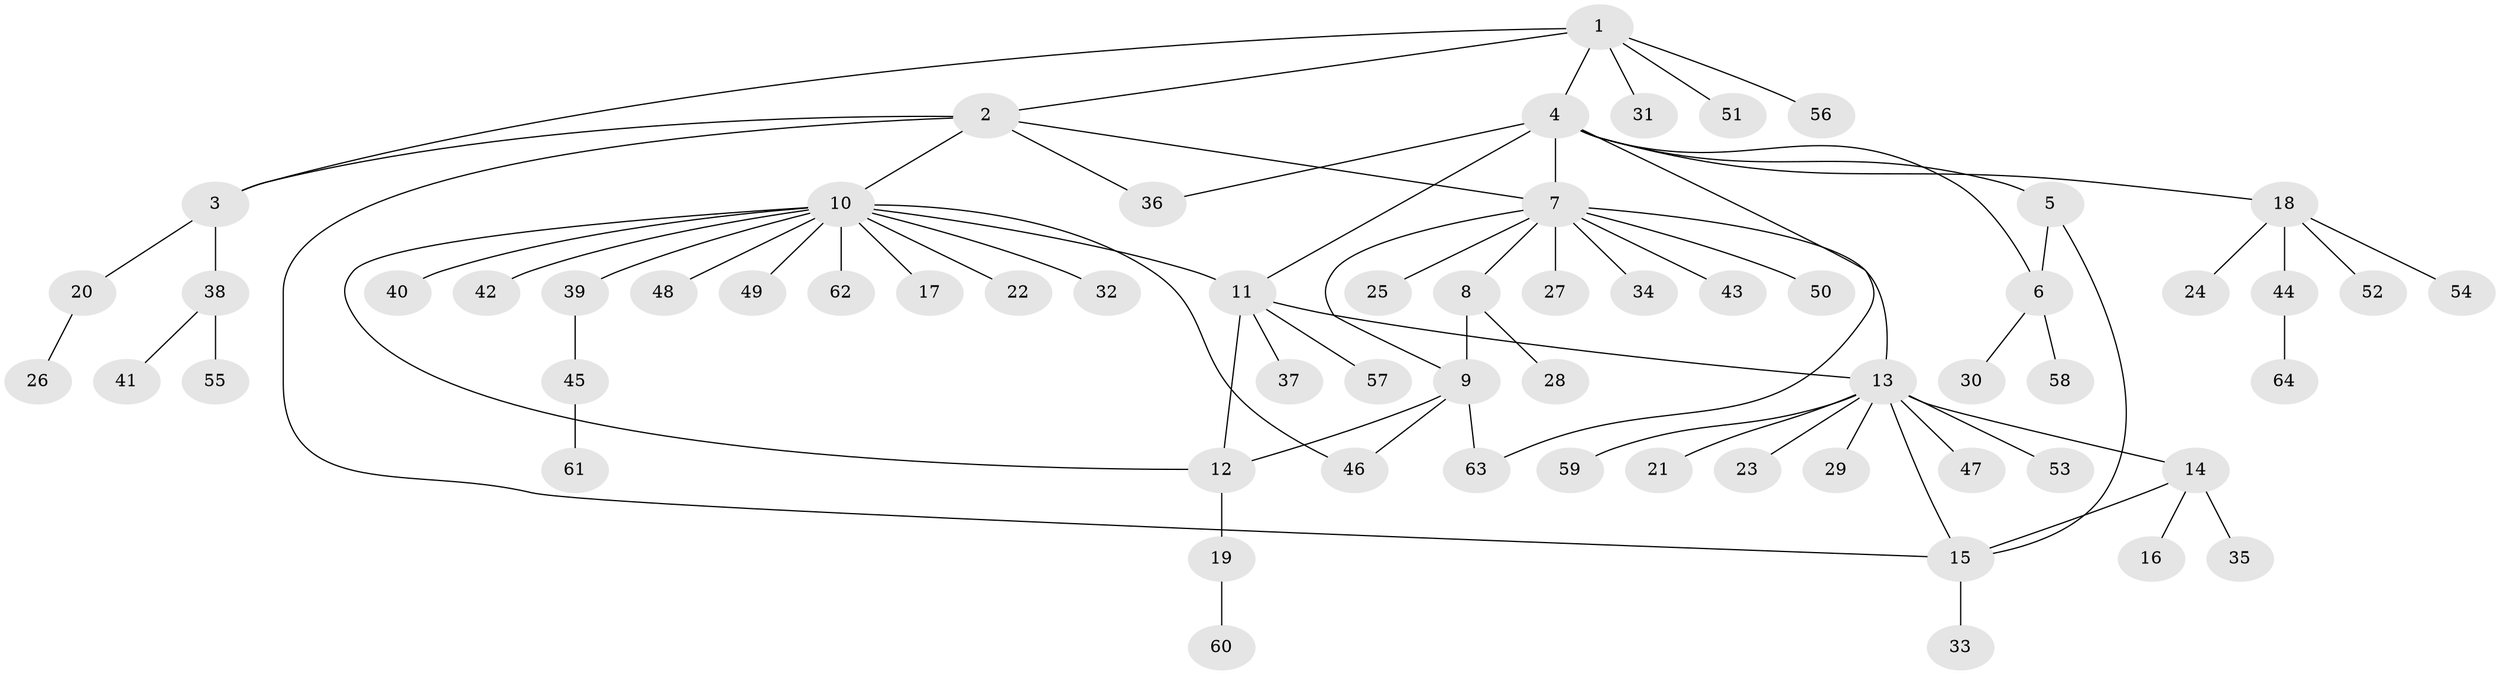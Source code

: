 // Generated by graph-tools (version 1.1) at 2025/54/03/09/25 04:54:06]
// undirected, 64 vertices, 77 edges
graph export_dot {
graph [start="1"]
  node [color=gray90,style=filled];
  1;
  2;
  3;
  4;
  5;
  6;
  7;
  8;
  9;
  10;
  11;
  12;
  13;
  14;
  15;
  16;
  17;
  18;
  19;
  20;
  21;
  22;
  23;
  24;
  25;
  26;
  27;
  28;
  29;
  30;
  31;
  32;
  33;
  34;
  35;
  36;
  37;
  38;
  39;
  40;
  41;
  42;
  43;
  44;
  45;
  46;
  47;
  48;
  49;
  50;
  51;
  52;
  53;
  54;
  55;
  56;
  57;
  58;
  59;
  60;
  61;
  62;
  63;
  64;
  1 -- 2;
  1 -- 3;
  1 -- 4;
  1 -- 31;
  1 -- 51;
  1 -- 56;
  2 -- 3;
  2 -- 7;
  2 -- 10;
  2 -- 15;
  2 -- 36;
  3 -- 20;
  3 -- 38;
  4 -- 5;
  4 -- 6;
  4 -- 7;
  4 -- 11;
  4 -- 18;
  4 -- 36;
  4 -- 63;
  5 -- 6;
  5 -- 15;
  6 -- 30;
  6 -- 58;
  7 -- 8;
  7 -- 9;
  7 -- 13;
  7 -- 25;
  7 -- 27;
  7 -- 34;
  7 -- 43;
  7 -- 50;
  8 -- 9;
  8 -- 28;
  9 -- 12;
  9 -- 46;
  9 -- 63;
  10 -- 11;
  10 -- 12;
  10 -- 17;
  10 -- 22;
  10 -- 32;
  10 -- 39;
  10 -- 40;
  10 -- 42;
  10 -- 46;
  10 -- 48;
  10 -- 49;
  10 -- 62;
  11 -- 12;
  11 -- 13;
  11 -- 37;
  11 -- 57;
  12 -- 19;
  13 -- 14;
  13 -- 15;
  13 -- 21;
  13 -- 23;
  13 -- 29;
  13 -- 47;
  13 -- 53;
  13 -- 59;
  14 -- 15;
  14 -- 16;
  14 -- 35;
  15 -- 33;
  18 -- 24;
  18 -- 44;
  18 -- 52;
  18 -- 54;
  19 -- 60;
  20 -- 26;
  38 -- 41;
  38 -- 55;
  39 -- 45;
  44 -- 64;
  45 -- 61;
}
